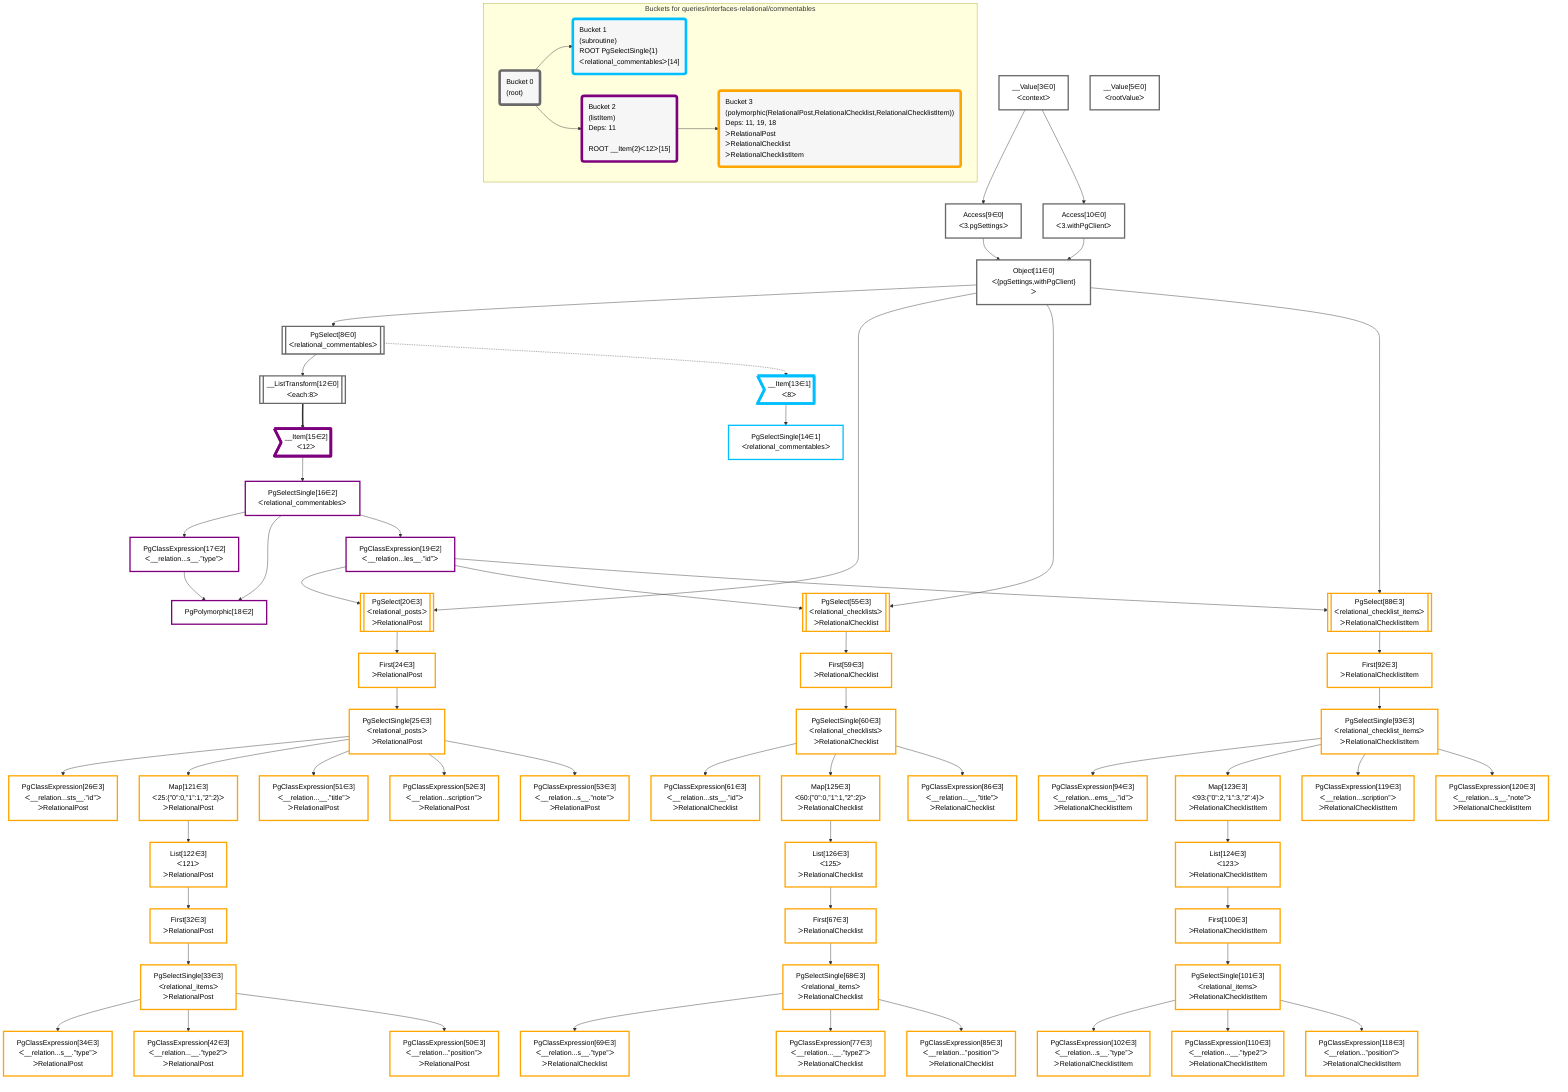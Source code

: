graph TD
    classDef path fill:#eee,stroke:#000,color:#000
    classDef plan fill:#fff,stroke-width:3px,color:#000
    classDef itemplan fill:#fff,stroke-width:6px,color:#000
    classDef sideeffectplan fill:#f00,stroke-width:6px,color:#000
    classDef bucket fill:#f6f6f6,color:#000,stroke-width:6px,text-align:left


    %% define steps
    __Value3["__Value[3∈0]<br />ᐸcontextᐳ"]:::plan
    __Value5["__Value[5∈0]<br />ᐸrootValueᐳ"]:::plan
    Access9["Access[9∈0]<br />ᐸ3.pgSettingsᐳ"]:::plan
    Access10["Access[10∈0]<br />ᐸ3.withPgClientᐳ"]:::plan
    Object11["Object[11∈0]<br />ᐸ{pgSettings,withPgClient}ᐳ"]:::plan
    PgSelect8[["PgSelect[8∈0]<br />ᐸrelational_commentablesᐳ"]]:::plan
    __ListTransform12[["__ListTransform[12∈0]<br />ᐸeach:8ᐳ"]]:::plan
    __Item13>"__Item[13∈1]<br />ᐸ8ᐳ"]:::itemplan
    PgSelectSingle14["PgSelectSingle[14∈1]<br />ᐸrelational_commentablesᐳ"]:::plan
    __Item15>"__Item[15∈2]<br />ᐸ12ᐳ"]:::itemplan
    PgSelectSingle16["PgSelectSingle[16∈2]<br />ᐸrelational_commentablesᐳ"]:::plan
    PgClassExpression17["PgClassExpression[17∈2]<br />ᐸ__relation...s__.”type”ᐳ"]:::plan
    PgPolymorphic18["PgPolymorphic[18∈2]"]:::plan
    PgClassExpression19["PgClassExpression[19∈2]<br />ᐸ__relation...les__.”id”ᐳ"]:::plan
    PgSelect20[["PgSelect[20∈3]<br />ᐸrelational_postsᐳ<br />ᐳRelationalPost"]]:::plan
    First24["First[24∈3]<br />ᐳRelationalPost"]:::plan
    PgSelectSingle25["PgSelectSingle[25∈3]<br />ᐸrelational_postsᐳ<br />ᐳRelationalPost"]:::plan
    PgClassExpression26["PgClassExpression[26∈3]<br />ᐸ__relation...sts__.”id”ᐳ<br />ᐳRelationalPost"]:::plan
    Map121["Map[121∈3]<br />ᐸ25:{”0”:0,”1”:1,”2”:2}ᐳ<br />ᐳRelationalPost"]:::plan
    List122["List[122∈3]<br />ᐸ121ᐳ<br />ᐳRelationalPost"]:::plan
    First32["First[32∈3]<br />ᐳRelationalPost"]:::plan
    PgSelectSingle33["PgSelectSingle[33∈3]<br />ᐸrelational_itemsᐳ<br />ᐳRelationalPost"]:::plan
    PgClassExpression34["PgClassExpression[34∈3]<br />ᐸ__relation...s__.”type”ᐳ<br />ᐳRelationalPost"]:::plan
    PgClassExpression42["PgClassExpression[42∈3]<br />ᐸ__relation...__.”type2”ᐳ<br />ᐳRelationalPost"]:::plan
    PgClassExpression50["PgClassExpression[50∈3]<br />ᐸ__relation...”position”ᐳ<br />ᐳRelationalPost"]:::plan
    PgClassExpression51["PgClassExpression[51∈3]<br />ᐸ__relation...__.”title”ᐳ<br />ᐳRelationalPost"]:::plan
    PgClassExpression52["PgClassExpression[52∈3]<br />ᐸ__relation...scription”ᐳ<br />ᐳRelationalPost"]:::plan
    PgClassExpression53["PgClassExpression[53∈3]<br />ᐸ__relation...s__.”note”ᐳ<br />ᐳRelationalPost"]:::plan
    PgSelect55[["PgSelect[55∈3]<br />ᐸrelational_checklistsᐳ<br />ᐳRelationalChecklist"]]:::plan
    First59["First[59∈3]<br />ᐳRelationalChecklist"]:::plan
    PgSelectSingle60["PgSelectSingle[60∈3]<br />ᐸrelational_checklistsᐳ<br />ᐳRelationalChecklist"]:::plan
    PgClassExpression61["PgClassExpression[61∈3]<br />ᐸ__relation...sts__.”id”ᐳ<br />ᐳRelationalChecklist"]:::plan
    Map125["Map[125∈3]<br />ᐸ60:{”0”:0,”1”:1,”2”:2}ᐳ<br />ᐳRelationalChecklist"]:::plan
    List126["List[126∈3]<br />ᐸ125ᐳ<br />ᐳRelationalChecklist"]:::plan
    First67["First[67∈3]<br />ᐳRelationalChecklist"]:::plan
    PgSelectSingle68["PgSelectSingle[68∈3]<br />ᐸrelational_itemsᐳ<br />ᐳRelationalChecklist"]:::plan
    PgClassExpression69["PgClassExpression[69∈3]<br />ᐸ__relation...s__.”type”ᐳ<br />ᐳRelationalChecklist"]:::plan
    PgClassExpression77["PgClassExpression[77∈3]<br />ᐸ__relation...__.”type2”ᐳ<br />ᐳRelationalChecklist"]:::plan
    PgClassExpression85["PgClassExpression[85∈3]<br />ᐸ__relation...”position”ᐳ<br />ᐳRelationalChecklist"]:::plan
    PgClassExpression86["PgClassExpression[86∈3]<br />ᐸ__relation...__.”title”ᐳ<br />ᐳRelationalChecklist"]:::plan
    PgSelect88[["PgSelect[88∈3]<br />ᐸrelational_checklist_itemsᐳ<br />ᐳRelationalChecklistItem"]]:::plan
    First92["First[92∈3]<br />ᐳRelationalChecklistItem"]:::plan
    PgSelectSingle93["PgSelectSingle[93∈3]<br />ᐸrelational_checklist_itemsᐳ<br />ᐳRelationalChecklistItem"]:::plan
    PgClassExpression94["PgClassExpression[94∈3]<br />ᐸ__relation...ems__.”id”ᐳ<br />ᐳRelationalChecklistItem"]:::plan
    Map123["Map[123∈3]<br />ᐸ93:{”0”:2,”1”:3,”2”:4}ᐳ<br />ᐳRelationalChecklistItem"]:::plan
    List124["List[124∈3]<br />ᐸ123ᐳ<br />ᐳRelationalChecklistItem"]:::plan
    First100["First[100∈3]<br />ᐳRelationalChecklistItem"]:::plan
    PgSelectSingle101["PgSelectSingle[101∈3]<br />ᐸrelational_itemsᐳ<br />ᐳRelationalChecklistItem"]:::plan
    PgClassExpression102["PgClassExpression[102∈3]<br />ᐸ__relation...s__.”type”ᐳ<br />ᐳRelationalChecklistItem"]:::plan
    PgClassExpression110["PgClassExpression[110∈3]<br />ᐸ__relation...__.”type2”ᐳ<br />ᐳRelationalChecklistItem"]:::plan
    PgClassExpression118["PgClassExpression[118∈3]<br />ᐸ__relation...”position”ᐳ<br />ᐳRelationalChecklistItem"]:::plan
    PgClassExpression119["PgClassExpression[119∈3]<br />ᐸ__relation...scription”ᐳ<br />ᐳRelationalChecklistItem"]:::plan
    PgClassExpression120["PgClassExpression[120∈3]<br />ᐸ__relation...s__.”note”ᐳ<br />ᐳRelationalChecklistItem"]:::plan

    %% plan dependencies
    __Value3 --> Access9
    __Value3 --> Access10
    Access9 & Access10 --> Object11
    Object11 --> PgSelect8
    PgSelect8 --> __ListTransform12
    PgSelect8 -.-> __Item13
    __Item13 --> PgSelectSingle14
    __ListTransform12 ==> __Item15
    __Item15 --> PgSelectSingle16
    PgSelectSingle16 --> PgClassExpression17
    PgSelectSingle16 & PgClassExpression17 --> PgPolymorphic18
    PgSelectSingle16 --> PgClassExpression19
    Object11 & PgClassExpression19 --> PgSelect20
    PgSelect20 --> First24
    First24 --> PgSelectSingle25
    PgSelectSingle25 --> PgClassExpression26
    PgSelectSingle25 --> Map121
    Map121 --> List122
    List122 --> First32
    First32 --> PgSelectSingle33
    PgSelectSingle33 --> PgClassExpression34
    PgSelectSingle33 --> PgClassExpression42
    PgSelectSingle33 --> PgClassExpression50
    PgSelectSingle25 --> PgClassExpression51
    PgSelectSingle25 --> PgClassExpression52
    PgSelectSingle25 --> PgClassExpression53
    Object11 & PgClassExpression19 --> PgSelect55
    PgSelect55 --> First59
    First59 --> PgSelectSingle60
    PgSelectSingle60 --> PgClassExpression61
    PgSelectSingle60 --> Map125
    Map125 --> List126
    List126 --> First67
    First67 --> PgSelectSingle68
    PgSelectSingle68 --> PgClassExpression69
    PgSelectSingle68 --> PgClassExpression77
    PgSelectSingle68 --> PgClassExpression85
    PgSelectSingle60 --> PgClassExpression86
    Object11 & PgClassExpression19 --> PgSelect88
    PgSelect88 --> First92
    First92 --> PgSelectSingle93
    PgSelectSingle93 --> PgClassExpression94
    PgSelectSingle93 --> Map123
    Map123 --> List124
    List124 --> First100
    First100 --> PgSelectSingle101
    PgSelectSingle101 --> PgClassExpression102
    PgSelectSingle101 --> PgClassExpression110
    PgSelectSingle101 --> PgClassExpression118
    PgSelectSingle93 --> PgClassExpression119
    PgSelectSingle93 --> PgClassExpression120

    %% plan-to-path relationships

    subgraph "Buckets for queries/interfaces-relational/commentables"
    Bucket0("Bucket 0<br />(root)"):::bucket
    classDef bucket0 stroke:#696969
    class Bucket0,__Value3,__Value5,PgSelect8,Access9,Access10,Object11,__ListTransform12 bucket0
    Bucket1("Bucket 1<br />(subroutine)<br />ROOT PgSelectSingle{1}ᐸrelational_commentablesᐳ[14]"):::bucket
    classDef bucket1 stroke:#00bfff
    class Bucket1,__Item13,PgSelectSingle14 bucket1
    Bucket2("Bucket 2<br />(listItem)<br />Deps: 11<br /><br />ROOT __Item{2}ᐸ12ᐳ[15]"):::bucket
    classDef bucket2 stroke:#7f007f
    class Bucket2,__Item15,PgSelectSingle16,PgClassExpression17,PgPolymorphic18,PgClassExpression19 bucket2
    Bucket3("Bucket 3<br />(polymorphic(RelationalPost,RelationalChecklist,RelationalChecklistItem))<br />Deps: 11, 19, 18<br />ᐳRelationalPost<br />ᐳRelationalChecklist<br />ᐳRelationalChecklistItem"):::bucket
    classDef bucket3 stroke:#ffa500
    class Bucket3,PgSelect20,First24,PgSelectSingle25,PgClassExpression26,First32,PgSelectSingle33,PgClassExpression34,PgClassExpression42,PgClassExpression50,PgClassExpression51,PgClassExpression52,PgClassExpression53,PgSelect55,First59,PgSelectSingle60,PgClassExpression61,First67,PgSelectSingle68,PgClassExpression69,PgClassExpression77,PgClassExpression85,PgClassExpression86,PgSelect88,First92,PgSelectSingle93,PgClassExpression94,First100,PgSelectSingle101,PgClassExpression102,PgClassExpression110,PgClassExpression118,PgClassExpression119,PgClassExpression120,Map121,List122,Map123,List124,Map125,List126 bucket3
    Bucket0 --> Bucket1 & Bucket2
    Bucket2 --> Bucket3
    end